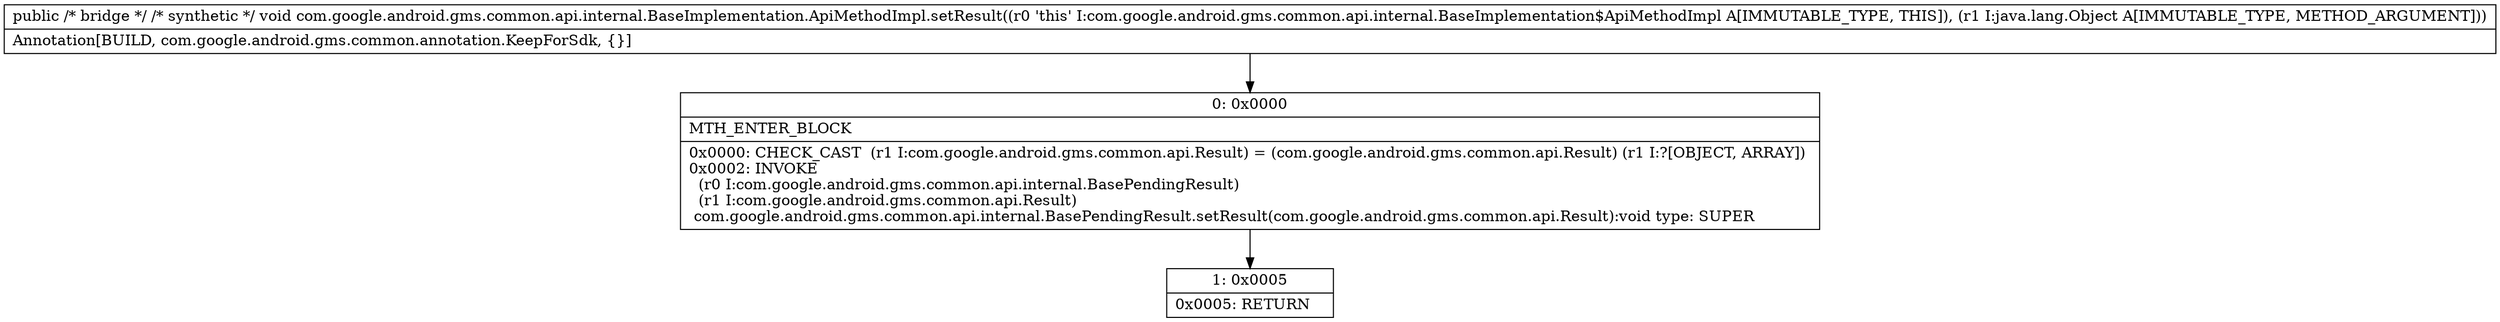 digraph "CFG forcom.google.android.gms.common.api.internal.BaseImplementation.ApiMethodImpl.setResult(Ljava\/lang\/Object;)V" {
Node_0 [shape=record,label="{0\:\ 0x0000|MTH_ENTER_BLOCK\l|0x0000: CHECK_CAST  (r1 I:com.google.android.gms.common.api.Result) = (com.google.android.gms.common.api.Result) (r1 I:?[OBJECT, ARRAY]) \l0x0002: INVOKE  \l  (r0 I:com.google.android.gms.common.api.internal.BasePendingResult)\l  (r1 I:com.google.android.gms.common.api.Result)\l com.google.android.gms.common.api.internal.BasePendingResult.setResult(com.google.android.gms.common.api.Result):void type: SUPER \l}"];
Node_1 [shape=record,label="{1\:\ 0x0005|0x0005: RETURN   \l}"];
MethodNode[shape=record,label="{public \/* bridge *\/ \/* synthetic *\/ void com.google.android.gms.common.api.internal.BaseImplementation.ApiMethodImpl.setResult((r0 'this' I:com.google.android.gms.common.api.internal.BaseImplementation$ApiMethodImpl A[IMMUTABLE_TYPE, THIS]), (r1 I:java.lang.Object A[IMMUTABLE_TYPE, METHOD_ARGUMENT]))  | Annotation[BUILD, com.google.android.gms.common.annotation.KeepForSdk, \{\}]\l}"];
MethodNode -> Node_0;
Node_0 -> Node_1;
}

